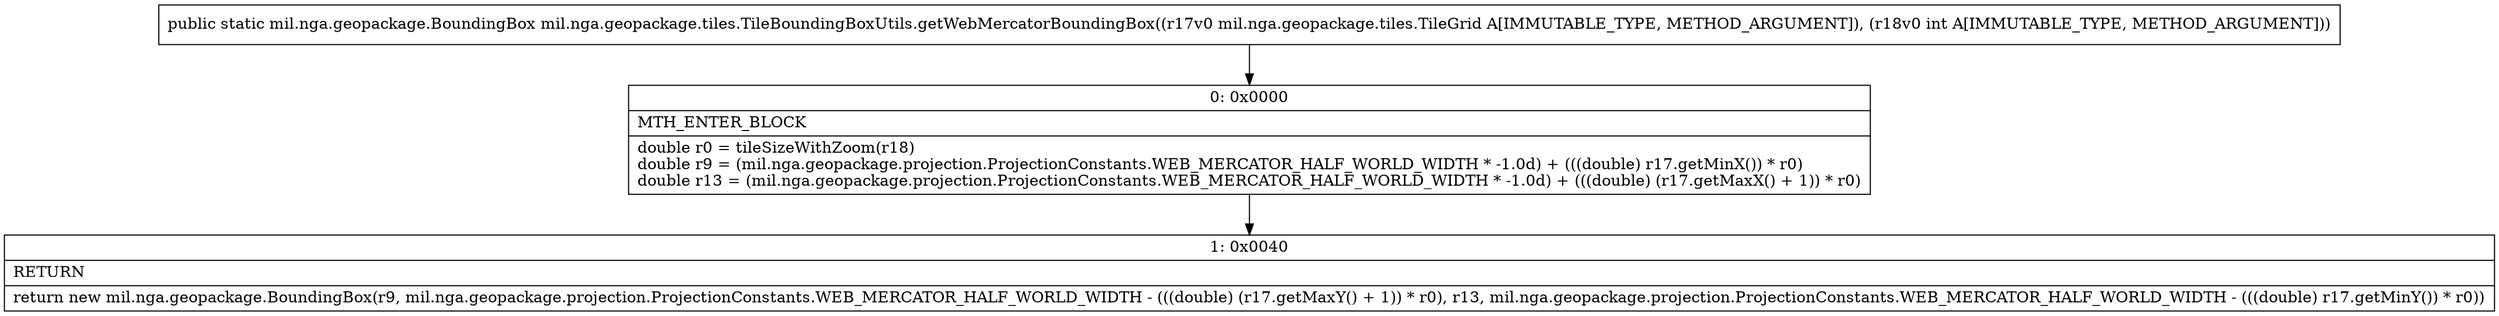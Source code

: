 digraph "CFG formil.nga.geopackage.tiles.TileBoundingBoxUtils.getWebMercatorBoundingBox(Lmil\/nga\/geopackage\/tiles\/TileGrid;I)Lmil\/nga\/geopackage\/BoundingBox;" {
Node_0 [shape=record,label="{0\:\ 0x0000|MTH_ENTER_BLOCK\l|double r0 = tileSizeWithZoom(r18)\ldouble r9 = (mil.nga.geopackage.projection.ProjectionConstants.WEB_MERCATOR_HALF_WORLD_WIDTH * \-1.0d) + (((double) r17.getMinX()) * r0)\ldouble r13 = (mil.nga.geopackage.projection.ProjectionConstants.WEB_MERCATOR_HALF_WORLD_WIDTH * \-1.0d) + (((double) (r17.getMaxX() + 1)) * r0)\l}"];
Node_1 [shape=record,label="{1\:\ 0x0040|RETURN\l|return new mil.nga.geopackage.BoundingBox(r9, mil.nga.geopackage.projection.ProjectionConstants.WEB_MERCATOR_HALF_WORLD_WIDTH \- (((double) (r17.getMaxY() + 1)) * r0), r13, mil.nga.geopackage.projection.ProjectionConstants.WEB_MERCATOR_HALF_WORLD_WIDTH \- (((double) r17.getMinY()) * r0))\l}"];
MethodNode[shape=record,label="{public static mil.nga.geopackage.BoundingBox mil.nga.geopackage.tiles.TileBoundingBoxUtils.getWebMercatorBoundingBox((r17v0 mil.nga.geopackage.tiles.TileGrid A[IMMUTABLE_TYPE, METHOD_ARGUMENT]), (r18v0 int A[IMMUTABLE_TYPE, METHOD_ARGUMENT])) }"];
MethodNode -> Node_0;
Node_0 -> Node_1;
}


